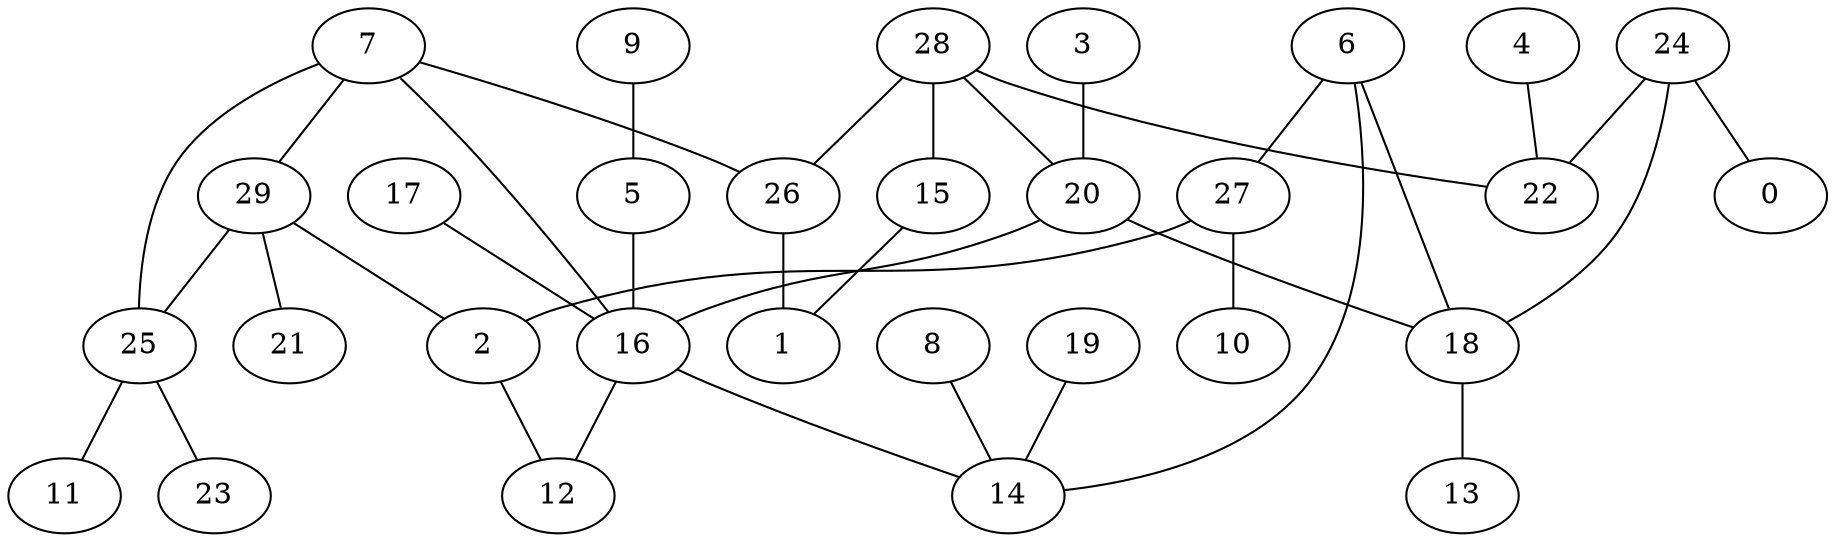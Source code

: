 digraph GG_graph {

subgraph G_graph {
edge [color = black]
"9" -> "5" [dir = none]
"29" -> "21" [dir = none]
"24" -> "0" [dir = none]
"24" -> "22" [dir = none]
"24" -> "18" [dir = none]
"19" -> "14" [dir = none]
"8" -> "14" [dir = none]
"16" -> "12" [dir = none]
"16" -> "14" [dir = none]
"6" -> "18" [dir = none]
"6" -> "27" [dir = none]
"6" -> "14" [dir = none]
"3" -> "20" [dir = none]
"18" -> "13" [dir = none]
"17" -> "16" [dir = none]
"28" -> "15" [dir = none]
"28" -> "22" [dir = none]
"27" -> "10" [dir = none]
"7" -> "25" [dir = none]
"7" -> "29" [dir = none]
"7" -> "26" [dir = none]
"7" -> "16" [dir = none]
"26" -> "1" [dir = none]
"4" -> "22" [dir = none]
"20" -> "18" [dir = none]
"5" -> "16" [dir = none]
"25" -> "11" [dir = none]
"25" -> "23" [dir = none]
"2" -> "12" [dir = none]
"15" -> "1" [dir = none]
"28" -> "26" [dir = none]
"20" -> "16" [dir = none]
"28" -> "20" [dir = none]
"29" -> "2" [dir = none]
"29" -> "25" [dir = none]
"27" -> "2" [dir = none]
}

}
